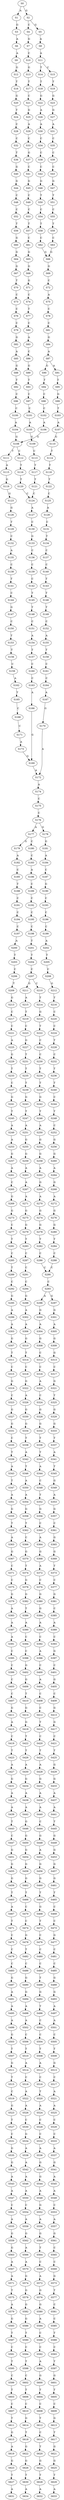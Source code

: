 strict digraph  {
	S0 -> S1 [ label = A ];
	S0 -> S2 [ label = G ];
	S1 -> S3 [ label = G ];
	S2 -> S4 [ label = C ];
	S2 -> S5 [ label = G ];
	S3 -> S6 [ label = A ];
	S4 -> S7 [ label = G ];
	S5 -> S8 [ label = A ];
	S6 -> S9 [ label = A ];
	S7 -> S10 [ label = C ];
	S8 -> S11 [ label = A ];
	S9 -> S12 [ label = G ];
	S10 -> S13 [ label = G ];
	S11 -> S14 [ label = T ];
	S11 -> S15 [ label = C ];
	S12 -> S16 [ label = T ];
	S13 -> S17 [ label = T ];
	S14 -> S18 [ label = T ];
	S15 -> S19 [ label = T ];
	S16 -> S20 [ label = G ];
	S17 -> S21 [ label = C ];
	S18 -> S22 [ label = G ];
	S19 -> S23 [ label = G ];
	S20 -> S24 [ label = T ];
	S21 -> S25 [ label = G ];
	S22 -> S26 [ label = A ];
	S23 -> S27 [ label = G ];
	S24 -> S28 [ label = C ];
	S25 -> S29 [ label = A ];
	S26 -> S30 [ label = A ];
	S27 -> S31 [ label = A ];
	S28 -> S32 [ label = C ];
	S29 -> S33 [ label = C ];
	S30 -> S34 [ label = C ];
	S31 -> S35 [ label = C ];
	S32 -> S36 [ label = T ];
	S33 -> S37 [ label = G ];
	S34 -> S38 [ label = C ];
	S35 -> S39 [ label = C ];
	S36 -> S40 [ label = G ];
	S37 -> S41 [ label = C ];
	S38 -> S42 [ label = C ];
	S39 -> S43 [ label = C ];
	S40 -> S44 [ label = G ];
	S41 -> S45 [ label = G ];
	S42 -> S46 [ label = G ];
	S43 -> S47 [ label = G ];
	S44 -> S48 [ label = C ];
	S45 -> S49 [ label = C ];
	S46 -> S50 [ label = T ];
	S47 -> S51 [ label = T ];
	S48 -> S52 [ label = C ];
	S49 -> S53 [ label = C ];
	S50 -> S54 [ label = C ];
	S51 -> S55 [ label = C ];
	S52 -> S56 [ label = T ];
	S53 -> S57 [ label = T ];
	S54 -> S58 [ label = T ];
	S55 -> S59 [ label = T ];
	S56 -> S60 [ label = G ];
	S57 -> S61 [ label = C ];
	S58 -> S62 [ label = C ];
	S59 -> S63 [ label = C ];
	S60 -> S64 [ label = G ];
	S61 -> S65 [ label = G ];
	S62 -> S66 [ label = G ];
	S63 -> S66 [ label = G ];
	S64 -> S67 [ label = G ];
	S65 -> S68 [ label = G ];
	S66 -> S69 [ label = G ];
	S67 -> S70 [ label = T ];
	S68 -> S71 [ label = G ];
	S69 -> S72 [ label = C ];
	S70 -> S73 [ label = C ];
	S71 -> S74 [ label = C ];
	S72 -> S75 [ label = A ];
	S73 -> S76 [ label = C ];
	S74 -> S77 [ label = T ];
	S75 -> S78 [ label = C ];
	S76 -> S79 [ label = C ];
	S77 -> S80 [ label = C ];
	S78 -> S81 [ label = C ];
	S79 -> S82 [ label = G ];
	S80 -> S83 [ label = A ];
	S81 -> S84 [ label = G ];
	S82 -> S85 [ label = A ];
	S83 -> S86 [ label = C ];
	S84 -> S87 [ label = A ];
	S85 -> S88 [ label = G ];
	S86 -> S89 [ label = G ];
	S87 -> S90 [ label = G ];
	S87 -> S91 [ label = A ];
	S88 -> S92 [ label = T ];
	S89 -> S93 [ label = T ];
	S90 -> S94 [ label = T ];
	S91 -> S95 [ label = T ];
	S92 -> S96 [ label = C ];
	S93 -> S97 [ label = C ];
	S94 -> S98 [ label = C ];
	S95 -> S99 [ label = G ];
	S96 -> S100 [ label = C ];
	S97 -> S101 [ label = C ];
	S98 -> S102 [ label = C ];
	S99 -> S103 [ label = T ];
	S100 -> S104 [ label = A ];
	S101 -> S105 [ label = A ];
	S102 -> S106 [ label = A ];
	S103 -> S107 [ label = A ];
	S104 -> S108 [ label = G ];
	S105 -> S109 [ label = G ];
	S106 -> S108 [ label = G ];
	S107 -> S110 [ label = G ];
	S108 -> S111 [ label = T ];
	S108 -> S112 [ label = C ];
	S109 -> S113 [ label = C ];
	S110 -> S114 [ label = T ];
	S111 -> S115 [ label = A ];
	S112 -> S116 [ label = T ];
	S113 -> S117 [ label = T ];
	S114 -> S118 [ label = T ];
	S115 -> S119 [ label = G ];
	S116 -> S120 [ label = T ];
	S117 -> S121 [ label = T ];
	S118 -> S122 [ label = T ];
	S119 -> S123 [ label = G ];
	S120 -> S124 [ label = C ];
	S121 -> S124 [ label = C ];
	S122 -> S125 [ label = C ];
	S123 -> S126 [ label = G ];
	S124 -> S127 [ label = A ];
	S125 -> S128 [ label = A ];
	S126 -> S129 [ label = T ];
	S127 -> S130 [ label = C ];
	S128 -> S131 [ label = C ];
	S129 -> S132 [ label = C ];
	S130 -> S133 [ label = G ];
	S131 -> S134 [ label = T ];
	S132 -> S135 [ label = A ];
	S133 -> S136 [ label = C ];
	S134 -> S137 [ label = C ];
	S135 -> S138 [ label = C ];
	S136 -> S139 [ label = C ];
	S137 -> S140 [ label = C ];
	S138 -> S141 [ label = T ];
	S139 -> S142 [ label = C ];
	S140 -> S143 [ label = T ];
	S141 -> S144 [ label = C ];
	S142 -> S145 [ label = T ];
	S143 -> S146 [ label = T ];
	S144 -> S147 [ label = G ];
	S145 -> S148 [ label = T ];
	S146 -> S149 [ label = T ];
	S147 -> S150 [ label = C ];
	S148 -> S151 [ label = C ];
	S149 -> S152 [ label = C ];
	S150 -> S153 [ label = T ];
	S151 -> S154 [ label = A ];
	S152 -> S155 [ label = A ];
	S153 -> S156 [ label = T ];
	S154 -> S157 [ label = T ];
	S155 -> S158 [ label = T ];
	S156 -> S159 [ label = C ];
	S157 -> S160 [ label = C ];
	S158 -> S161 [ label = C ];
	S159 -> S162 [ label = A ];
	S160 -> S163 [ label = C ];
	S161 -> S164 [ label = C ];
	S162 -> S165 [ label = T ];
	S163 -> S166 [ label = A ];
	S164 -> S167 [ label = A ];
	S165 -> S168 [ label = C ];
	S166 -> S169 [ label = G ];
	S167 -> S170 [ label = G ];
	S168 -> S171 [ label = C ];
	S169 -> S172 [ label = A ];
	S170 -> S172 [ label = A ];
	S171 -> S173 [ label = A ];
	S172 -> S174 [ label = A ];
	S173 -> S169 [ label = G ];
	S174 -> S175 [ label = C ];
	S175 -> S176 [ label = C ];
	S176 -> S177 [ label = A ];
	S176 -> S178 [ label = G ];
	S177 -> S179 [ label = G ];
	S177 -> S180 [ label = C ];
	S178 -> S181 [ label = G ];
	S179 -> S182 [ label = A ];
	S180 -> S183 [ label = C ];
	S181 -> S184 [ label = A ];
	S182 -> S185 [ label = C ];
	S183 -> S186 [ label = A ];
	S184 -> S187 [ label = C ];
	S185 -> S188 [ label = T ];
	S186 -> S189 [ label = C ];
	S187 -> S190 [ label = G ];
	S188 -> S191 [ label = C ];
	S189 -> S192 [ label = C ];
	S190 -> S193 [ label = C ];
	S191 -> S194 [ label = C ];
	S192 -> S195 [ label = C ];
	S193 -> S196 [ label = C ];
	S194 -> S197 [ label = C ];
	S195 -> S198 [ label = C ];
	S196 -> S199 [ label = C ];
	S197 -> S200 [ label = A ];
	S198 -> S201 [ label = T ];
	S199 -> S202 [ label = A ];
	S200 -> S203 [ label = T ];
	S201 -> S204 [ label = T ];
	S202 -> S205 [ label = T ];
	S203 -> S206 [ label = C ];
	S204 -> S207 [ label = C ];
	S205 -> S208 [ label = C ];
	S206 -> S209 [ label = T ];
	S207 -> S210 [ label = C ];
	S207 -> S211 [ label = G ];
	S208 -> S212 [ label = G ];
	S209 -> S213 [ label = G ];
	S210 -> S214 [ label = T ];
	S211 -> S215 [ label = A ];
	S212 -> S216 [ label = T ];
	S213 -> S217 [ label = C ];
	S214 -> S218 [ label = G ];
	S215 -> S219 [ label = T ];
	S216 -> S220 [ label = C ];
	S217 -> S221 [ label = C ];
	S218 -> S222 [ label = T ];
	S219 -> S223 [ label = C ];
	S220 -> S224 [ label = C ];
	S221 -> S225 [ label = A ];
	S222 -> S226 [ label = C ];
	S223 -> S227 [ label = G ];
	S224 -> S228 [ label = T ];
	S225 -> S229 [ label = G ];
	S226 -> S230 [ label = C ];
	S227 -> S231 [ label = T ];
	S228 -> S232 [ label = C ];
	S229 -> S233 [ label = T ];
	S230 -> S234 [ label = T ];
	S231 -> S235 [ label = T ];
	S232 -> S236 [ label = T ];
	S233 -> S237 [ label = C ];
	S234 -> S238 [ label = T ];
	S235 -> S239 [ label = T ];
	S236 -> S240 [ label = T ];
	S237 -> S241 [ label = G ];
	S238 -> S242 [ label = G ];
	S239 -> S243 [ label = G ];
	S240 -> S244 [ label = C ];
	S241 -> S245 [ label = T ];
	S242 -> S246 [ label = T ];
	S243 -> S247 [ label = T ];
	S244 -> S248 [ label = T ];
	S245 -> S249 [ label = A ];
	S246 -> S250 [ label = A ];
	S247 -> S251 [ label = A ];
	S248 -> S252 [ label = C ];
	S249 -> S253 [ label = A ];
	S250 -> S254 [ label = G ];
	S251 -> S255 [ label = G ];
	S252 -> S256 [ label = G ];
	S253 -> S257 [ label = G ];
	S254 -> S258 [ label = G ];
	S255 -> S259 [ label = G ];
	S256 -> S260 [ label = G ];
	S257 -> S261 [ label = A ];
	S258 -> S262 [ label = A ];
	S259 -> S263 [ label = A ];
	S260 -> S264 [ label = A ];
	S261 -> S265 [ label = C ];
	S262 -> S266 [ label = G ];
	S263 -> S267 [ label = A ];
	S264 -> S268 [ label = G ];
	S265 -> S269 [ label = G ];
	S266 -> S270 [ label = A ];
	S267 -> S271 [ label = A ];
	S268 -> S272 [ label = A ];
	S269 -> S273 [ label = G ];
	S270 -> S274 [ label = G ];
	S271 -> S275 [ label = G ];
	S272 -> S276 [ label = G ];
	S273 -> S277 [ label = C ];
	S274 -> S278 [ label = G ];
	S275 -> S279 [ label = G ];
	S276 -> S280 [ label = G ];
	S277 -> S281 [ label = T ];
	S278 -> S282 [ label = T ];
	S279 -> S283 [ label = T ];
	S280 -> S284 [ label = T ];
	S281 -> S285 [ label = C ];
	S282 -> S286 [ label = C ];
	S283 -> S287 [ label = C ];
	S284 -> S288 [ label = C ];
	S285 -> S289 [ label = T ];
	S286 -> S290 [ label = C ];
	S287 -> S291 [ label = C ];
	S288 -> S290 [ label = C ];
	S289 -> S292 [ label = C ];
	S290 -> S293 [ label = C ];
	S291 -> S294 [ label = C ];
	S292 -> S295 [ label = G ];
	S293 -> S296 [ label = A ];
	S293 -> S297 [ label = G ];
	S294 -> S298 [ label = G ];
	S295 -> S299 [ label = A ];
	S296 -> S300 [ label = G ];
	S297 -> S301 [ label = G ];
	S298 -> S302 [ label = A ];
	S299 -> S303 [ label = A ];
	S300 -> S304 [ label = A ];
	S301 -> S305 [ label = A ];
	S302 -> S306 [ label = A ];
	S303 -> S307 [ label = G ];
	S304 -> S308 [ label = G ];
	S305 -> S309 [ label = G ];
	S306 -> S310 [ label = G ];
	S307 -> S311 [ label = T ];
	S308 -> S312 [ label = C ];
	S309 -> S313 [ label = G ];
	S310 -> S314 [ label = T ];
	S311 -> S315 [ label = C ];
	S312 -> S316 [ label = C ];
	S313 -> S317 [ label = C ];
	S314 -> S318 [ label = C ];
	S315 -> S319 [ label = G ];
	S316 -> S320 [ label = A ];
	S317 -> S321 [ label = G ];
	S318 -> S322 [ label = G ];
	S319 -> S323 [ label = C ];
	S320 -> S324 [ label = C ];
	S321 -> S325 [ label = T ];
	S322 -> S326 [ label = A ];
	S323 -> S327 [ label = G ];
	S324 -> S328 [ label = G ];
	S325 -> S329 [ label = G ];
	S326 -> S330 [ label = G ];
	S327 -> S331 [ label = G ];
	S328 -> S332 [ label = G ];
	S329 -> S333 [ label = G ];
	S330 -> S334 [ label = G ];
	S331 -> S335 [ label = C ];
	S332 -> S336 [ label = T ];
	S333 -> S337 [ label = T ];
	S334 -> S338 [ label = T ];
	S335 -> S339 [ label = T ];
	S336 -> S340 [ label = T ];
	S337 -> S341 [ label = A ];
	S338 -> S342 [ label = A ];
	S339 -> S343 [ label = A ];
	S340 -> S344 [ label = A ];
	S341 -> S345 [ label = T ];
	S342 -> S346 [ label = T ];
	S343 -> S347 [ label = T ];
	S344 -> S348 [ label = C ];
	S345 -> S349 [ label = G ];
	S346 -> S350 [ label = A ];
	S347 -> S351 [ label = A ];
	S348 -> S352 [ label = T ];
	S349 -> S353 [ label = A ];
	S350 -> S354 [ label = A ];
	S351 -> S355 [ label = G ];
	S352 -> S356 [ label = G ];
	S353 -> S357 [ label = G ];
	S354 -> S358 [ label = G ];
	S355 -> S359 [ label = T ];
	S356 -> S360 [ label = C ];
	S357 -> S361 [ label = C ];
	S358 -> S362 [ label = T ];
	S359 -> S363 [ label = A ];
	S360 -> S364 [ label = A ];
	S361 -> S365 [ label = G ];
	S362 -> S366 [ label = C ];
	S363 -> S367 [ label = G ];
	S364 -> S368 [ label = G ];
	S365 -> S369 [ label = G ];
	S366 -> S370 [ label = G ];
	S367 -> S371 [ label = C ];
	S368 -> S372 [ label = A ];
	S369 -> S373 [ label = T ];
	S370 -> S374 [ label = T ];
	S371 -> S375 [ label = C ];
	S372 -> S376 [ label = C ];
	S373 -> S377 [ label = C ];
	S374 -> S378 [ label = G ];
	S375 -> S379 [ label = G ];
	S376 -> S380 [ label = G ];
	S377 -> S381 [ label = G ];
	S378 -> S382 [ label = G ];
	S379 -> S383 [ label = A ];
	S380 -> S384 [ label = G ];
	S381 -> S385 [ label = C ];
	S382 -> S386 [ label = T ];
	S383 -> S387 [ label = A ];
	S384 -> S388 [ label = A ];
	S385 -> S389 [ label = A ];
	S386 -> S390 [ label = A ];
	S387 -> S391 [ label = A ];
	S388 -> S392 [ label = C ];
	S389 -> S393 [ label = C ];
	S390 -> S394 [ label = C ];
	S391 -> S395 [ label = C ];
	S392 -> S396 [ label = A ];
	S393 -> S397 [ label = G ];
	S394 -> S398 [ label = C ];
	S395 -> S399 [ label = C ];
	S396 -> S400 [ label = C ];
	S397 -> S401 [ label = C ];
	S398 -> S402 [ label = G ];
	S399 -> S403 [ label = C ];
	S400 -> S404 [ label = A ];
	S401 -> S405 [ label = G ];
	S402 -> S406 [ label = G ];
	S403 -> S407 [ label = C ];
	S404 -> S408 [ label = C ];
	S405 -> S409 [ label = C ];
	S406 -> S410 [ label = T ];
	S407 -> S411 [ label = G ];
	S408 -> S412 [ label = C ];
	S409 -> S413 [ label = G ];
	S410 -> S414 [ label = G ];
	S411 -> S415 [ label = A ];
	S412 -> S416 [ label = T ];
	S413 -> S417 [ label = G ];
	S414 -> S418 [ label = G ];
	S415 -> S419 [ label = C ];
	S416 -> S420 [ label = C ];
	S417 -> S421 [ label = C ];
	S418 -> S422 [ label = T ];
	S419 -> S423 [ label = T ];
	S420 -> S424 [ label = T ];
	S421 -> S425 [ label = T ];
	S422 -> S426 [ label = T ];
	S423 -> S427 [ label = A ];
	S424 -> S428 [ label = A ];
	S425 -> S429 [ label = G ];
	S426 -> S430 [ label = A ];
	S427 -> S431 [ label = G ];
	S428 -> S432 [ label = G ];
	S429 -> S433 [ label = G ];
	S430 -> S434 [ label = G ];
	S431 -> S435 [ label = A ];
	S432 -> S436 [ label = A ];
	S433 -> S437 [ label = A ];
	S434 -> S438 [ label = A ];
	S435 -> S439 [ label = A ];
	S436 -> S440 [ label = A ];
	S437 -> S441 [ label = A ];
	S438 -> S442 [ label = A ];
	S439 -> S443 [ label = T ];
	S440 -> S444 [ label = C ];
	S441 -> S445 [ label = T ];
	S442 -> S446 [ label = G ];
	S443 -> S447 [ label = C ];
	S444 -> S448 [ label = G ];
	S445 -> S449 [ label = G ];
	S446 -> S450 [ label = G ];
	S447 -> S451 [ label = G ];
	S448 -> S452 [ label = A ];
	S449 -> S453 [ label = G ];
	S450 -> S454 [ label = G ];
	S451 -> S455 [ label = G ];
	S452 -> S456 [ label = G ];
	S453 -> S457 [ label = G ];
	S454 -> S458 [ label = G ];
	S455 -> S459 [ label = G ];
	S456 -> S460 [ label = G ];
	S457 -> S461 [ label = G ];
	S458 -> S462 [ label = G ];
	S459 -> S463 [ label = T ];
	S460 -> S464 [ label = T ];
	S461 -> S465 [ label = T ];
	S462 -> S466 [ label = T ];
	S463 -> S467 [ label = A ];
	S464 -> S468 [ label = G ];
	S465 -> S469 [ label = C ];
	S466 -> S470 [ label = C ];
	S467 -> S471 [ label = T ];
	S468 -> S472 [ label = T ];
	S469 -> S473 [ label = C ];
	S470 -> S474 [ label = C ];
	S471 -> S475 [ label = C ];
	S472 -> S476 [ label = C ];
	S473 -> S477 [ label = G ];
	S474 -> S478 [ label = G ];
	S475 -> S479 [ label = C ];
	S476 -> S480 [ label = C ];
	S477 -> S481 [ label = C ];
	S478 -> S482 [ label = T ];
	S479 -> S483 [ label = C ];
	S480 -> S484 [ label = C ];
	S481 -> S485 [ label = C ];
	S482 -> S486 [ label = C ];
	S483 -> S487 [ label = G ];
	S484 -> S488 [ label = T ];
	S485 -> S489 [ label = G ];
	S486 -> S490 [ label = G ];
	S487 -> S491 [ label = A ];
	S488 -> S492 [ label = G ];
	S489 -> S493 [ label = G ];
	S490 -> S494 [ label = G ];
	S491 -> S495 [ label = A ];
	S492 -> S496 [ label = T ];
	S493 -> S497 [ label = A ];
	S494 -> S498 [ label = A ];
	S495 -> S499 [ label = A ];
	S496 -> S500 [ label = C ];
	S497 -> S501 [ label = A ];
	S498 -> S502 [ label = A ];
	S499 -> S503 [ label = G ];
	S500 -> S504 [ label = C ];
	S501 -> S505 [ label = C ];
	S502 -> S506 [ label = C ];
	S503 -> S507 [ label = T ];
	S504 -> S508 [ label = T ];
	S505 -> S509 [ label = T ];
	S506 -> S510 [ label = T ];
	S507 -> S511 [ label = G ];
	S508 -> S512 [ label = A ];
	S509 -> S513 [ label = G ];
	S510 -> S514 [ label = A ];
	S511 -> S515 [ label = T ];
	S512 -> S516 [ label = C ];
	S513 -> S517 [ label = C ];
	S514 -> S518 [ label = C ];
	S515 -> S519 [ label = C ];
	S516 -> S520 [ label = T ];
	S517 -> S521 [ label = A ];
	S518 -> S522 [ label = A ];
	S519 -> S523 [ label = G ];
	S520 -> S524 [ label = A ];
	S521 -> S525 [ label = A ];
	S522 -> S526 [ label = A ];
	S523 -> S527 [ label = T ];
	S524 -> S528 [ label = C ];
	S525 -> S529 [ label = C ];
	S526 -> S530 [ label = C ];
	S527 -> S531 [ label = C ];
	S528 -> S532 [ label = C ];
	S529 -> S533 [ label = C ];
	S530 -> S534 [ label = G ];
	S531 -> S535 [ label = G ];
	S532 -> S536 [ label = A ];
	S533 -> S537 [ label = A ];
	S534 -> S538 [ label = A ];
	S535 -> S539 [ label = G ];
	S536 -> S540 [ label = G ];
	S537 -> S541 [ label = G ];
	S538 -> S542 [ label = A ];
	S539 -> S543 [ label = A ];
	S540 -> S544 [ label = G ];
	S541 -> S545 [ label = A ];
	S542 -> S546 [ label = A ];
	S543 -> S547 [ label = A ];
	S544 -> S548 [ label = A ];
	S545 -> S549 [ label = A ];
	S546 -> S550 [ label = A ];
	S547 -> S551 [ label = C ];
	S548 -> S552 [ label = G ];
	S549 -> S553 [ label = C ];
	S550 -> S554 [ label = C ];
	S551 -> S555 [ label = A ];
	S552 -> S556 [ label = A ];
	S553 -> S557 [ label = A ];
	S554 -> S558 [ label = A ];
	S555 -> S559 [ label = G ];
	S556 -> S560 [ label = G ];
	S557 -> S561 [ label = G ];
	S558 -> S562 [ label = G ];
	S559 -> S563 [ label = G ];
	S560 -> S564 [ label = T ];
	S561 -> S565 [ label = C ];
	S562 -> S566 [ label = A ];
	S563 -> S567 [ label = A ];
	S564 -> S568 [ label = C ];
	S565 -> S569 [ label = C ];
	S566 -> S570 [ label = A ];
	S567 -> S571 [ label = A ];
	S568 -> S572 [ label = A ];
	S569 -> S573 [ label = G ];
	S570 -> S574 [ label = G ];
	S571 -> S575 [ label = T ];
	S572 -> S576 [ label = G ];
	S573 -> S577 [ label = T ];
	S574 -> S578 [ label = G ];
	S575 -> S579 [ label = A ];
	S576 -> S580 [ label = G ];
	S577 -> S581 [ label = C ];
	S578 -> S582 [ label = G ];
	S579 -> S583 [ label = G ];
	S580 -> S584 [ label = A ];
	S581 -> S585 [ label = C ];
	S582 -> S586 [ label = G ];
	S583 -> S587 [ label = T ];
	S584 -> S588 [ label = C ];
	S585 -> S589 [ label = T ];
	S586 -> S590 [ label = T ];
	S587 -> S591 [ label = C ];
	S588 -> S592 [ label = C ];
	S589 -> S593 [ label = C ];
	S590 -> S594 [ label = C ];
	S591 -> S595 [ label = T ];
	S592 -> S596 [ label = A ];
	S593 -> S597 [ label = T ];
	S594 -> S598 [ label = T ];
	S595 -> S599 [ label = C ];
	S596 -> S600 [ label = G ];
	S597 -> S601 [ label = G ];
	S598 -> S602 [ label = C ];
	S599 -> S603 [ label = T ];
	S600 -> S604 [ label = T ];
	S601 -> S605 [ label = T ];
	S602 -> S606 [ label = T ];
	S603 -> S607 [ label = C ];
	S604 -> S608 [ label = C ];
	S605 -> S609 [ label = C ];
	S606 -> S610 [ label = C ];
	S607 -> S611 [ label = T ];
	S608 -> S612 [ label = T ];
	S609 -> S613 [ label = G ];
	S610 -> S614 [ label = G ];
	S611 -> S615 [ label = G ];
	S612 -> S616 [ label = C ];
	S613 -> S617 [ label = T ];
	S614 -> S618 [ label = T ];
	S615 -> S619 [ label = A ];
	S616 -> S620 [ label = T ];
	S617 -> S621 [ label = G ];
	S618 -> S622 [ label = G ];
	S619 -> S623 [ label = G ];
	S620 -> S624 [ label = G ];
	S621 -> S625 [ label = G ];
	S622 -> S626 [ label = G ];
	S623 -> S627 [ label = T ];
	S624 -> S628 [ label = T ];
	S625 -> S629 [ label = T ];
	S626 -> S630 [ label = T ];
	S627 -> S631 [ label = A ];
	S628 -> S632 [ label = A ];
	S629 -> S633 [ label = A ];
	S630 -> S634 [ label = A ];
}
